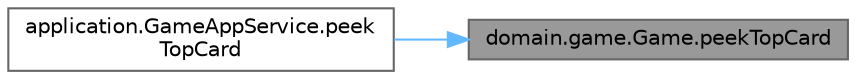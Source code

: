 digraph "domain.game.Game.peekTopCard"
{
 // LATEX_PDF_SIZE
  bgcolor="transparent";
  edge [fontname=Helvetica,fontsize=10,labelfontname=Helvetica,labelfontsize=10];
  node [fontname=Helvetica,fontsize=10,shape=box,height=0.2,width=0.4];
  rankdir="RL";
  Node1 [id="Node000001",label="domain.game.Game.peekTopCard",height=0.2,width=0.4,color="gray40", fillcolor="grey60", style="filled", fontcolor="black",tooltip="Obtiene la carta superior de la pila de descarte."];
  Node1 -> Node2 [id="edge1_Node000001_Node000002",dir="back",color="steelblue1",style="solid",tooltip=" "];
  Node2 [id="Node000002",label="application.GameAppService.peek\lTopCard",height=0.2,width=0.4,color="grey40", fillcolor="white", style="filled",URL="$classapplication_1_1_game_app_service.html#aa3b2f00d6c4056e0aec2d02bd8b6dc7b",tooltip="Recupera la carta superior de la pila de descarte sin retirarla."];
}
